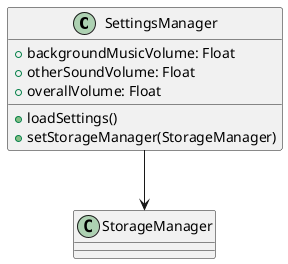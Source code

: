 @startuml
class SettingsManager {
+ backgroundMusicVolume: Float
+ otherSoundVolume: Float
+ overallVolume: Float
+ loadSettings()
+ setStorageManager(StorageManager)
}

SettingsManager --> StorageManager
@enduml